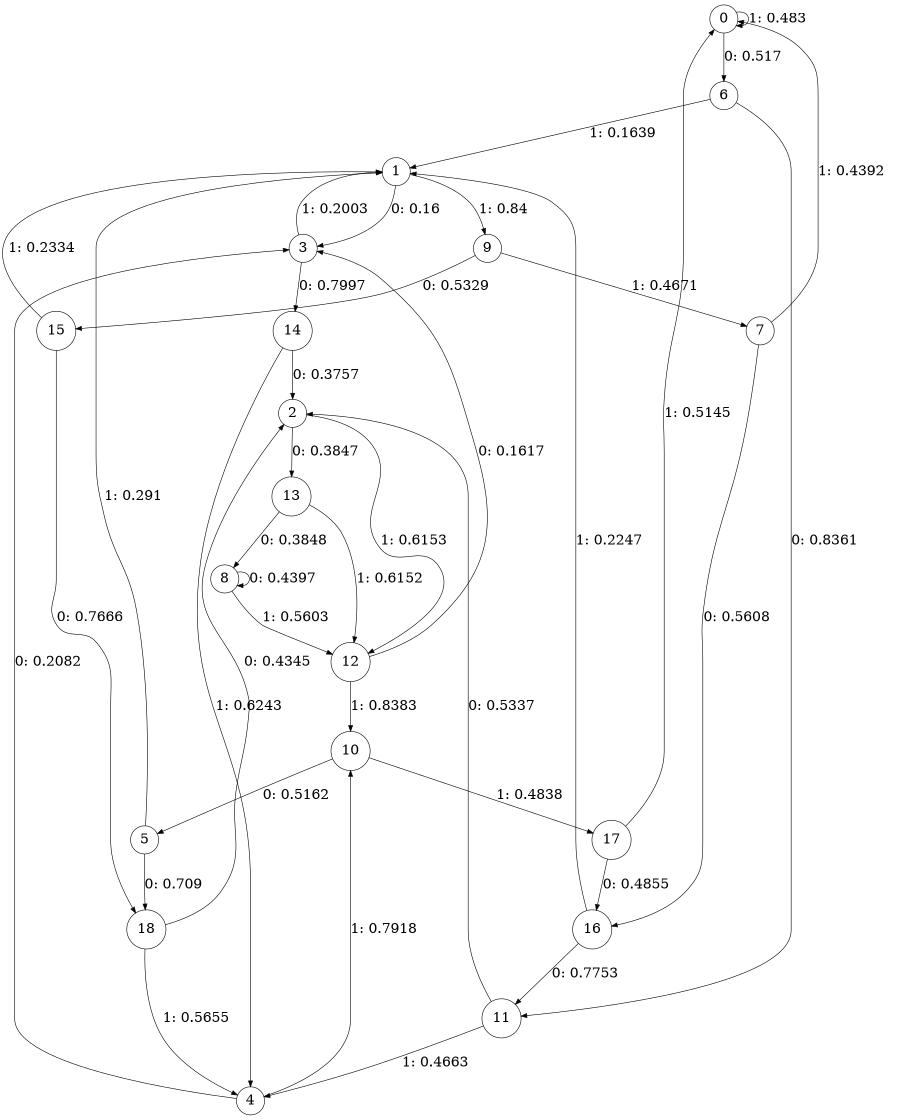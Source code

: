 digraph "ch6randomL5" {
size = "6,8.5";
ratio = "fill";
node [shape = circle];
node [fontsize = 24];
edge [fontsize = 24];
0 -> 6 [label = "0: 0.517    "];
0 -> 0 [label = "1: 0.483    "];
1 -> 3 [label = "0: 0.16     "];
1 -> 9 [label = "1: 0.84     "];
2 -> 13 [label = "0: 0.3847   "];
2 -> 12 [label = "1: 0.6153   "];
3 -> 14 [label = "0: 0.7997   "];
3 -> 1 [label = "1: 0.2003   "];
4 -> 3 [label = "0: 0.2082   "];
4 -> 10 [label = "1: 0.7918   "];
5 -> 18 [label = "0: 0.709    "];
5 -> 1 [label = "1: 0.291    "];
6 -> 11 [label = "0: 0.8361   "];
6 -> 1 [label = "1: 0.1639   "];
7 -> 16 [label = "0: 0.5608   "];
7 -> 0 [label = "1: 0.4392   "];
8 -> 8 [label = "0: 0.4397   "];
8 -> 12 [label = "1: 0.5603   "];
9 -> 15 [label = "0: 0.5329   "];
9 -> 7 [label = "1: 0.4671   "];
10 -> 5 [label = "0: 0.5162   "];
10 -> 17 [label = "1: 0.4838   "];
11 -> 2 [label = "0: 0.5337   "];
11 -> 4 [label = "1: 0.4663   "];
12 -> 3 [label = "0: 0.1617   "];
12 -> 10 [label = "1: 0.8383   "];
13 -> 8 [label = "0: 0.3848   "];
13 -> 12 [label = "1: 0.6152   "];
14 -> 2 [label = "0: 0.3757   "];
14 -> 4 [label = "1: 0.6243   "];
15 -> 18 [label = "0: 0.7666   "];
15 -> 1 [label = "1: 0.2334   "];
16 -> 11 [label = "0: 0.7753   "];
16 -> 1 [label = "1: 0.2247   "];
17 -> 16 [label = "0: 0.4855   "];
17 -> 0 [label = "1: 0.5145   "];
18 -> 2 [label = "0: 0.4345   "];
18 -> 4 [label = "1: 0.5655   "];
}